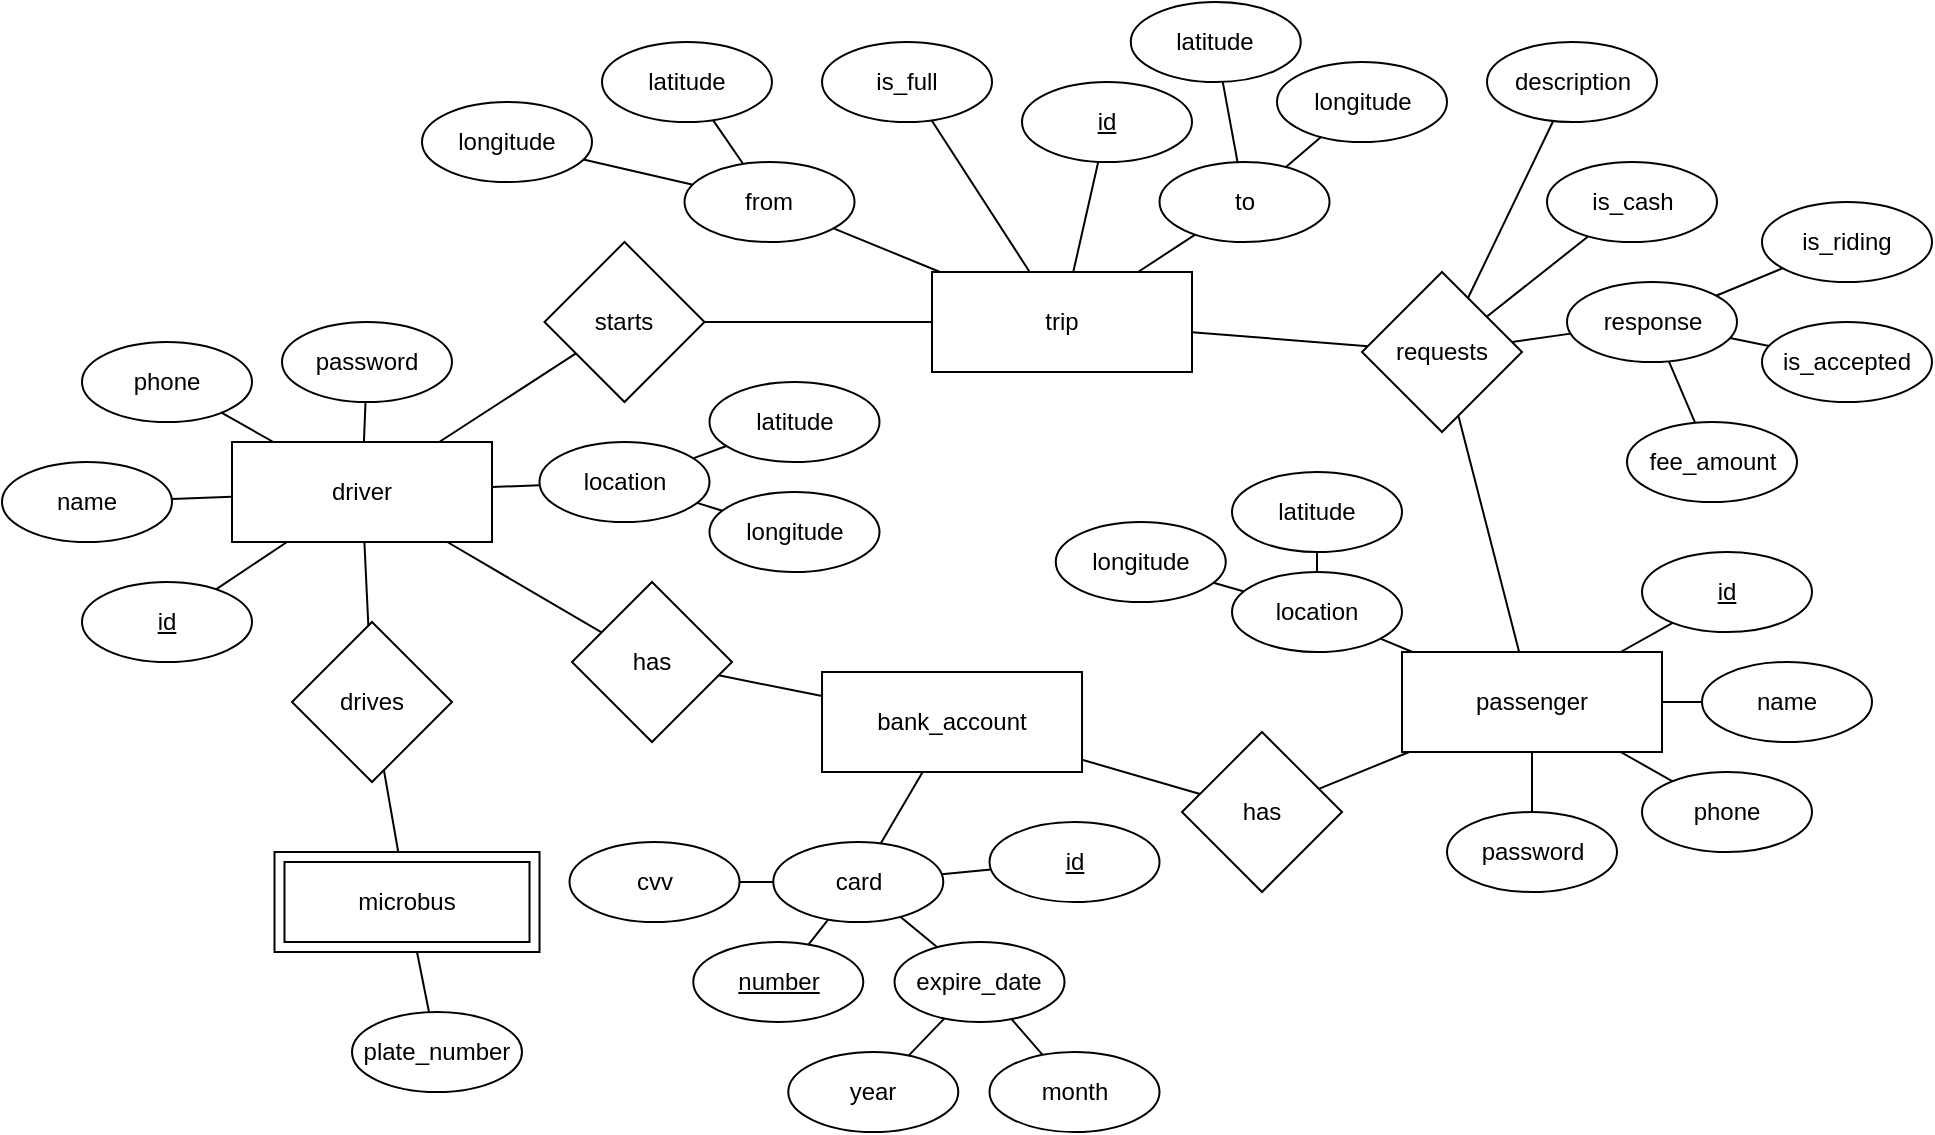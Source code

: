 <mxfile version="22.1.2" type="device">
  <diagram id="R2lEEEUBdFMjLlhIrx00" name="Page-1">
    <mxGraphModel dx="1448" dy="887" grid="1" gridSize="10" guides="1" tooltips="1" connect="1" arrows="1" fold="1" page="1" pageScale="1" pageWidth="850" pageHeight="1100" math="0" shadow="0" extFonts="Permanent Marker^https://fonts.googleapis.com/css?family=Permanent+Marker">
      <root>
        <mxCell id="0" />
        <mxCell id="1" parent="0" />
        <mxCell id="fcLKpJor5tCY-odWF6Bs-2" value="driver" style="rounded=0;whiteSpace=wrap;html=1;" parent="1" vertex="1">
          <mxGeometry x="115" y="220" width="130" height="50" as="geometry" />
        </mxCell>
        <mxCell id="fcLKpJor5tCY-odWF6Bs-4" value="passenger" style="rounded=0;whiteSpace=wrap;html=1;" parent="1" vertex="1">
          <mxGeometry x="700" y="325" width="130" height="50" as="geometry" />
        </mxCell>
        <mxCell id="fcLKpJor5tCY-odWF6Bs-6" value="trip" style="rounded=0;whiteSpace=wrap;html=1;" parent="1" vertex="1">
          <mxGeometry x="465" y="135" width="130" height="50" as="geometry" />
        </mxCell>
        <mxCell id="fcLKpJor5tCY-odWF6Bs-9" value="drives" style="rhombus;whiteSpace=wrap;html=1;" parent="1" vertex="1">
          <mxGeometry x="145" y="310" width="80" height="80" as="geometry" />
        </mxCell>
        <mxCell id="fcLKpJor5tCY-odWF6Bs-10" value="requests" style="rhombus;whiteSpace=wrap;html=1;" parent="1" vertex="1">
          <mxGeometry x="680" y="135" width="80" height="80" as="geometry" />
        </mxCell>
        <mxCell id="fcLKpJor5tCY-odWF6Bs-11" value="starts" style="rhombus;whiteSpace=wrap;html=1;" parent="1" vertex="1">
          <mxGeometry x="271.25" y="120" width="80" height="80" as="geometry" />
        </mxCell>
        <mxCell id="fcLKpJor5tCY-odWF6Bs-13" value="name" style="ellipse;whiteSpace=wrap;html=1;" parent="1" vertex="1">
          <mxGeometry y="230" width="85" height="40" as="geometry" />
        </mxCell>
        <mxCell id="fcLKpJor5tCY-odWF6Bs-14" value="phone" style="ellipse;whiteSpace=wrap;html=1;fontStyle=0" parent="1" vertex="1">
          <mxGeometry x="40" y="170" width="85" height="40" as="geometry" />
        </mxCell>
        <mxCell id="fcLKpJor5tCY-odWF6Bs-15" value="password" style="ellipse;whiteSpace=wrap;html=1;" parent="1" vertex="1">
          <mxGeometry x="140" y="160" width="85" height="40" as="geometry" />
        </mxCell>
        <mxCell id="fcLKpJor5tCY-odWF6Bs-30" value="" style="endArrow=none;html=1;rounded=0;" parent="1" source="8UVKb1uX9S5TVUbU12FL-1" target="fcLKpJor5tCY-odWF6Bs-49" edge="1">
          <mxGeometry width="50" height="50" relative="1" as="geometry">
            <mxPoint x="471.848" y="380" as="sourcePoint" />
            <mxPoint x="486.88" y="95" as="targetPoint" />
          </mxGeometry>
        </mxCell>
        <mxCell id="fcLKpJor5tCY-odWF6Bs-31" value="" style="endArrow=none;html=1;rounded=0;" parent="1" source="fcLKpJor5tCY-odWF6Bs-45" target="fcLKpJor5tCY-odWF6Bs-4" edge="1">
          <mxGeometry width="50" height="50" relative="1" as="geometry">
            <mxPoint x="625.23" y="125" as="sourcePoint" />
            <mxPoint x="675.23" y="75" as="targetPoint" />
          </mxGeometry>
        </mxCell>
        <mxCell id="fcLKpJor5tCY-odWF6Bs-32" value="" style="endArrow=none;html=1;rounded=0;" parent="1" source="fcLKpJor5tCY-odWF6Bs-4" target="fcLKpJor5tCY-odWF6Bs-40" edge="1">
          <mxGeometry width="50" height="50" relative="1" as="geometry">
            <mxPoint x="700.23" y="325" as="sourcePoint" />
            <mxPoint x="750.23" y="275" as="targetPoint" />
          </mxGeometry>
        </mxCell>
        <mxCell id="fcLKpJor5tCY-odWF6Bs-33" value="" style="endArrow=none;html=1;rounded=0;" parent="1" source="fcLKpJor5tCY-odWF6Bs-42" target="fcLKpJor5tCY-odWF6Bs-4" edge="1">
          <mxGeometry width="50" height="50" relative="1" as="geometry">
            <mxPoint x="700.23" y="325" as="sourcePoint" />
            <mxPoint x="750.23" y="275" as="targetPoint" />
          </mxGeometry>
        </mxCell>
        <mxCell id="fcLKpJor5tCY-odWF6Bs-34" value="" style="endArrow=none;html=1;rounded=0;" parent="1" source="fcLKpJor5tCY-odWF6Bs-4" target="fcLKpJor5tCY-odWF6Bs-41" edge="1">
          <mxGeometry width="50" height="50" relative="1" as="geometry">
            <mxPoint x="700.23" y="325" as="sourcePoint" />
            <mxPoint x="750.23" y="275" as="targetPoint" />
          </mxGeometry>
        </mxCell>
        <mxCell id="fcLKpJor5tCY-odWF6Bs-36" value="" style="endArrow=none;html=1;rounded=0;" parent="1" source="fcLKpJor5tCY-odWF6Bs-2" target="fcLKpJor5tCY-odWF6Bs-9" edge="1">
          <mxGeometry width="50" height="50" relative="1" as="geometry">
            <mxPoint x="480" y="-20" as="sourcePoint" />
            <mxPoint x="530" y="-70" as="targetPoint" />
          </mxGeometry>
        </mxCell>
        <mxCell id="fcLKpJor5tCY-odWF6Bs-37" value="" style="endArrow=none;html=1;rounded=0;" parent="1" source="fcLKpJor5tCY-odWF6Bs-2" target="fcLKpJor5tCY-odWF6Bs-14" edge="1">
          <mxGeometry width="50" height="50" relative="1" as="geometry">
            <mxPoint x="480" y="-20" as="sourcePoint" />
            <mxPoint x="530" y="-70" as="targetPoint" />
          </mxGeometry>
        </mxCell>
        <mxCell id="fcLKpJor5tCY-odWF6Bs-38" value="" style="endArrow=none;html=1;rounded=0;" parent="1" source="fcLKpJor5tCY-odWF6Bs-15" target="fcLKpJor5tCY-odWF6Bs-2" edge="1">
          <mxGeometry width="50" height="50" relative="1" as="geometry">
            <mxPoint x="480" y="-20" as="sourcePoint" />
            <mxPoint x="530" y="-70" as="targetPoint" />
          </mxGeometry>
        </mxCell>
        <mxCell id="fcLKpJor5tCY-odWF6Bs-39" value="" style="endArrow=none;html=1;rounded=0;" parent="1" source="fcLKpJor5tCY-odWF6Bs-2" target="fcLKpJor5tCY-odWF6Bs-13" edge="1">
          <mxGeometry width="50" height="50" relative="1" as="geometry">
            <mxPoint x="480" y="-20" as="sourcePoint" />
            <mxPoint x="530" y="-70" as="targetPoint" />
          </mxGeometry>
        </mxCell>
        <mxCell id="fcLKpJor5tCY-odWF6Bs-40" value="name" style="ellipse;whiteSpace=wrap;html=1;" parent="1" vertex="1">
          <mxGeometry x="850" y="330" width="85" height="40" as="geometry" />
        </mxCell>
        <mxCell id="fcLKpJor5tCY-odWF6Bs-41" value="phone" style="ellipse;whiteSpace=wrap;html=1;fontStyle=0" parent="1" vertex="1">
          <mxGeometry x="820" y="385" width="85" height="40" as="geometry" />
        </mxCell>
        <mxCell id="fcLKpJor5tCY-odWF6Bs-42" value="password" style="ellipse;whiteSpace=wrap;html=1;" parent="1" vertex="1">
          <mxGeometry x="722.5" y="405" width="85" height="40" as="geometry" />
        </mxCell>
        <mxCell id="fcLKpJor5tCY-odWF6Bs-44" value="has" style="rhombus;whiteSpace=wrap;html=1;" parent="1" vertex="1">
          <mxGeometry x="285" y="290" width="80" height="80" as="geometry" />
        </mxCell>
        <mxCell id="fcLKpJor5tCY-odWF6Bs-45" value="has" style="rhombus;whiteSpace=wrap;html=1;" parent="1" vertex="1">
          <mxGeometry x="590" y="365" width="80" height="80" as="geometry" />
        </mxCell>
        <mxCell id="fcLKpJor5tCY-odWF6Bs-46" value="" style="endArrow=none;html=1;rounded=0;" parent="1" source="fcLKpJor5tCY-odWF6Bs-44" target="fcLKpJor5tCY-odWF6Bs-2" edge="1">
          <mxGeometry width="50" height="50" relative="1" as="geometry">
            <mxPoint x="478" y="-32" as="sourcePoint" />
            <mxPoint x="493" y="-90" as="targetPoint" />
          </mxGeometry>
        </mxCell>
        <mxCell id="fcLKpJor5tCY-odWF6Bs-47" value="" style="endArrow=none;html=1;rounded=0;" parent="1" source="fcLKpJor5tCY-odWF6Bs-44" target="8UVKb1uX9S5TVUbU12FL-1" edge="1">
          <mxGeometry width="50" height="50" relative="1" as="geometry">
            <mxPoint x="230.38" y="129" as="sourcePoint" />
            <mxPoint x="410.01" y="344.05" as="targetPoint" />
          </mxGeometry>
        </mxCell>
        <mxCell id="fcLKpJor5tCY-odWF6Bs-48" value="" style="endArrow=none;html=1;rounded=0;" parent="1" source="fcLKpJor5tCY-odWF6Bs-45" target="8UVKb1uX9S5TVUbU12FL-1" edge="1">
          <mxGeometry width="50" height="50" relative="1" as="geometry">
            <mxPoint x="344.88" y="202" as="sourcePoint" />
            <mxPoint x="542.51" y="376.546" as="targetPoint" />
          </mxGeometry>
        </mxCell>
        <mxCell id="fcLKpJor5tCY-odWF6Bs-49" value="card" style="ellipse;whiteSpace=wrap;html=1;" parent="1" vertex="1">
          <mxGeometry x="385.64" y="420" width="85" height="40" as="geometry" />
        </mxCell>
        <mxCell id="fcLKpJor5tCY-odWF6Bs-51" value="cvv" style="ellipse;whiteSpace=wrap;html=1;" parent="1" vertex="1">
          <mxGeometry x="283.76" y="420" width="85" height="40" as="geometry" />
        </mxCell>
        <mxCell id="fcLKpJor5tCY-odWF6Bs-52" value="year" style="ellipse;whiteSpace=wrap;html=1;" parent="1" vertex="1">
          <mxGeometry x="393.14" y="525" width="85" height="40" as="geometry" />
        </mxCell>
        <mxCell id="fcLKpJor5tCY-odWF6Bs-53" value="month" style="ellipse;whiteSpace=wrap;html=1;" parent="1" vertex="1">
          <mxGeometry x="493.76" y="525" width="85" height="40" as="geometry" />
        </mxCell>
        <mxCell id="fcLKpJor5tCY-odWF6Bs-54" value="expire_date" style="ellipse;whiteSpace=wrap;html=1;" parent="1" vertex="1">
          <mxGeometry x="446.26" y="470" width="85" height="40" as="geometry" />
        </mxCell>
        <mxCell id="fcLKpJor5tCY-odWF6Bs-55" value="" style="endArrow=none;html=1;rounded=0;" parent="1" source="fcLKpJor5tCY-odWF6Bs-74" target="fcLKpJor5tCY-odWF6Bs-4" edge="1">
          <mxGeometry width="50" height="50" relative="1" as="geometry">
            <mxPoint x="775.23" y="260" as="sourcePoint" />
            <mxPoint x="795.23" y="240" as="targetPoint" />
          </mxGeometry>
        </mxCell>
        <mxCell id="fcLKpJor5tCY-odWF6Bs-57" value="" style="endArrow=none;html=1;rounded=0;" parent="1" source="fcLKpJor5tCY-odWF6Bs-2" target="fcLKpJor5tCY-odWF6Bs-73" edge="1">
          <mxGeometry width="50" height="50" relative="1" as="geometry">
            <mxPoint x="660" y="-15" as="sourcePoint" />
            <mxPoint x="680" y="-35" as="targetPoint" />
          </mxGeometry>
        </mxCell>
        <mxCell id="fcLKpJor5tCY-odWF6Bs-62" value="" style="endArrow=none;html=1;rounded=0;" parent="1" source="fcLKpJor5tCY-odWF6Bs-4" target="fcLKpJor5tCY-odWF6Bs-10" edge="1">
          <mxGeometry width="50" height="50" relative="1" as="geometry">
            <mxPoint x="298.73" y="-150" as="sourcePoint" />
            <mxPoint x="670.003" y="87.727" as="targetPoint" />
          </mxGeometry>
        </mxCell>
        <mxCell id="fcLKpJor5tCY-odWF6Bs-63" value="" style="endArrow=none;html=1;rounded=0;" parent="1" source="fcLKpJor5tCY-odWF6Bs-52" target="fcLKpJor5tCY-odWF6Bs-54" edge="1">
          <mxGeometry width="50" height="50" relative="1" as="geometry">
            <mxPoint x="448.14" y="395" as="sourcePoint" />
            <mxPoint x="468.14" y="375" as="targetPoint" />
          </mxGeometry>
        </mxCell>
        <mxCell id="fcLKpJor5tCY-odWF6Bs-64" value="" style="endArrow=none;html=1;rounded=0;" parent="1" source="fcLKpJor5tCY-odWF6Bs-53" target="fcLKpJor5tCY-odWF6Bs-54" edge="1">
          <mxGeometry width="50" height="50" relative="1" as="geometry">
            <mxPoint x="458.14" y="405" as="sourcePoint" />
            <mxPoint x="478.14" y="385" as="targetPoint" />
          </mxGeometry>
        </mxCell>
        <mxCell id="fcLKpJor5tCY-odWF6Bs-65" value="" style="endArrow=none;html=1;rounded=0;" parent="1" source="fcLKpJor5tCY-odWF6Bs-54" target="fcLKpJor5tCY-odWF6Bs-49" edge="1">
          <mxGeometry width="50" height="50" relative="1" as="geometry">
            <mxPoint x="423.14" y="415" as="sourcePoint" />
            <mxPoint x="443.14" y="395" as="targetPoint" />
          </mxGeometry>
        </mxCell>
        <mxCell id="fcLKpJor5tCY-odWF6Bs-66" value="" style="endArrow=none;html=1;rounded=0;" parent="1" source="fcLKpJor5tCY-odWF6Bs-51" target="fcLKpJor5tCY-odWF6Bs-49" edge="1">
          <mxGeometry width="50" height="50" relative="1" as="geometry">
            <mxPoint x="433.14" y="425" as="sourcePoint" />
            <mxPoint x="453.14" y="405" as="targetPoint" />
          </mxGeometry>
        </mxCell>
        <mxCell id="fcLKpJor5tCY-odWF6Bs-67" value="number" style="ellipse;whiteSpace=wrap;html=1;fontStyle=4" parent="1" vertex="1">
          <mxGeometry x="345.64" y="470" width="85" height="40" as="geometry" />
        </mxCell>
        <mxCell id="fcLKpJor5tCY-odWF6Bs-68" value="" style="endArrow=none;html=1;rounded=0;" parent="1" source="fcLKpJor5tCY-odWF6Bs-67" target="fcLKpJor5tCY-odWF6Bs-49" edge="1">
          <mxGeometry width="50" height="50" relative="1" as="geometry">
            <mxPoint x="145.14" y="423" as="sourcePoint" />
            <mxPoint x="162.14" y="427" as="targetPoint" />
          </mxGeometry>
        </mxCell>
        <mxCell id="fcLKpJor5tCY-odWF6Bs-69" value="plate_number" style="ellipse;whiteSpace=wrap;html=1;fontStyle=0" parent="1" vertex="1">
          <mxGeometry x="175" y="505" width="85" height="40" as="geometry" />
        </mxCell>
        <mxCell id="fcLKpJor5tCY-odWF6Bs-73" value="id" style="ellipse;whiteSpace=wrap;html=1;fontStyle=4" parent="1" vertex="1">
          <mxGeometry x="40" y="290" width="85" height="40" as="geometry" />
        </mxCell>
        <mxCell id="fcLKpJor5tCY-odWF6Bs-74" value="id" style="ellipse;whiteSpace=wrap;html=1;fontStyle=4" parent="1" vertex="1">
          <mxGeometry x="820" y="275" width="85" height="40" as="geometry" />
        </mxCell>
        <mxCell id="fcLKpJor5tCY-odWF6Bs-76" value="microbus" style="shape=ext;margin=3;double=1;whiteSpace=wrap;html=1;align=center;" parent="1" vertex="1">
          <mxGeometry x="136.25" y="425" width="132.5" height="50" as="geometry" />
        </mxCell>
        <mxCell id="fcLKpJor5tCY-odWF6Bs-77" value="" style="endArrow=none;html=1;rounded=0;" parent="1" source="fcLKpJor5tCY-odWF6Bs-9" target="fcLKpJor5tCY-odWF6Bs-76" edge="1">
          <mxGeometry width="50" height="50" relative="1" as="geometry">
            <mxPoint x="248.13" y="255" as="sourcePoint" />
            <mxPoint x="216.13" y="318" as="targetPoint" />
          </mxGeometry>
        </mxCell>
        <mxCell id="fcLKpJor5tCY-odWF6Bs-78" value="" style="endArrow=none;html=1;rounded=0;" parent="1" source="fcLKpJor5tCY-odWF6Bs-76" target="fcLKpJor5tCY-odWF6Bs-69" edge="1">
          <mxGeometry width="50" height="50" relative="1" as="geometry">
            <mxPoint x="186.13" y="368" as="sourcePoint" />
            <mxPoint x="143.13" y="425" as="targetPoint" />
          </mxGeometry>
        </mxCell>
        <mxCell id="fcLKpJor5tCY-odWF6Bs-81" value="" style="endArrow=none;html=1;rounded=0;" parent="1" source="fcLKpJor5tCY-odWF6Bs-11" target="fcLKpJor5tCY-odWF6Bs-2" edge="1">
          <mxGeometry width="50" height="50" relative="1" as="geometry">
            <mxPoint x="303" y="-21" as="sourcePoint" />
            <mxPoint x="280" y="25" as="targetPoint" />
          </mxGeometry>
        </mxCell>
        <mxCell id="fcLKpJor5tCY-odWF6Bs-82" value="" style="endArrow=none;html=1;rounded=0;" parent="1" source="fcLKpJor5tCY-odWF6Bs-11" target="fcLKpJor5tCY-odWF6Bs-6" edge="1">
          <mxGeometry width="50" height="50" relative="1" as="geometry">
            <mxPoint x="376" y="31" as="sourcePoint" />
            <mxPoint x="333" y="39" as="targetPoint" />
            <Array as="points" />
          </mxGeometry>
        </mxCell>
        <mxCell id="fcLKpJor5tCY-odWF6Bs-84" value="" style="endArrow=none;html=1;rounded=0;" parent="1" source="fcLKpJor5tCY-odWF6Bs-10" target="fcLKpJor5tCY-odWF6Bs-6" edge="1">
          <mxGeometry width="50" height="50" relative="1" as="geometry">
            <mxPoint x="430" y="5" as="sourcePoint" />
            <mxPoint x="491" y="-60" as="targetPoint" />
            <Array as="points" />
          </mxGeometry>
        </mxCell>
        <mxCell id="fcLKpJor5tCY-odWF6Bs-97" value="longitude" style="ellipse;whiteSpace=wrap;html=1;" parent="1" vertex="1">
          <mxGeometry x="526.88" y="260" width="85" height="40" as="geometry" />
        </mxCell>
        <mxCell id="fcLKpJor5tCY-odWF6Bs-98" value="latitude" style="ellipse;whiteSpace=wrap;html=1;" parent="1" vertex="1">
          <mxGeometry x="615" y="235" width="85" height="40" as="geometry" />
        </mxCell>
        <mxCell id="fcLKpJor5tCY-odWF6Bs-108" value="id" style="ellipse;whiteSpace=wrap;html=1;fontStyle=4" parent="1" vertex="1">
          <mxGeometry x="510" y="40" width="85" height="40" as="geometry" />
        </mxCell>
        <mxCell id="fcLKpJor5tCY-odWF6Bs-109" value="" style="endArrow=none;html=1;rounded=0;" parent="1" source="fcLKpJor5tCY-odWF6Bs-108" target="fcLKpJor5tCY-odWF6Bs-6" edge="1">
          <mxGeometry width="50" height="50" relative="1" as="geometry">
            <mxPoint x="627.88" y="59" as="sourcePoint" />
            <mxPoint x="557.88" y="10" as="targetPoint" />
          </mxGeometry>
        </mxCell>
        <mxCell id="fcLKpJor5tCY-odWF6Bs-114" value="" style="endArrow=none;html=1;rounded=0;" parent="1" source="fcLKpJor5tCY-odWF6Bs-143" target="fcLKpJor5tCY-odWF6Bs-2" edge="1">
          <mxGeometry width="50" height="50" relative="1" as="geometry">
            <mxPoint x="331.364" y="216.364" as="sourcePoint" />
            <mxPoint x="315" y="68" as="targetPoint" />
          </mxGeometry>
        </mxCell>
        <mxCell id="fcLKpJor5tCY-odWF6Bs-118" value="" style="endArrow=none;html=1;rounded=0;" parent="1" source="fcLKpJor5tCY-odWF6Bs-138" target="fcLKpJor5tCY-odWF6Bs-4" edge="1">
          <mxGeometry width="50" height="50" relative="1" as="geometry">
            <mxPoint x="699.209" y="258.291" as="sourcePoint" />
            <mxPoint x="582" y="-174" as="targetPoint" />
            <Array as="points" />
          </mxGeometry>
        </mxCell>
        <mxCell id="fcLKpJor5tCY-odWF6Bs-119" value="description" style="ellipse;whiteSpace=wrap;html=1;" parent="1" vertex="1">
          <mxGeometry x="742.5" y="20" width="85" height="40" as="geometry" />
        </mxCell>
        <mxCell id="fcLKpJor5tCY-odWF6Bs-120" value="" style="endArrow=none;html=1;rounded=0;" parent="1" source="fcLKpJor5tCY-odWF6Bs-119" target="fcLKpJor5tCY-odWF6Bs-10" edge="1">
          <mxGeometry width="50" height="50" relative="1" as="geometry">
            <mxPoint x="540" y="474" as="sourcePoint" />
            <mxPoint x="743" y="240" as="targetPoint" />
          </mxGeometry>
        </mxCell>
        <mxCell id="fcLKpJor5tCY-odWF6Bs-121" value="response" style="ellipse;whiteSpace=wrap;html=1;" parent="1" vertex="1">
          <mxGeometry x="782.5" y="140" width="85" height="40" as="geometry" />
        </mxCell>
        <mxCell id="fcLKpJor5tCY-odWF6Bs-122" value="" style="endArrow=none;html=1;rounded=0;" parent="1" source="fcLKpJor5tCY-odWF6Bs-121" target="fcLKpJor5tCY-odWF6Bs-10" edge="1">
          <mxGeometry width="50" height="50" relative="1" as="geometry">
            <mxPoint x="467" y="157" as="sourcePoint" />
            <mxPoint x="589" y="111" as="targetPoint" />
          </mxGeometry>
        </mxCell>
        <mxCell id="fcLKpJor5tCY-odWF6Bs-123" value="is_cash" style="ellipse;whiteSpace=wrap;html=1;" parent="1" vertex="1">
          <mxGeometry x="772.5" y="80" width="85" height="40" as="geometry" />
        </mxCell>
        <mxCell id="fcLKpJor5tCY-odWF6Bs-124" value="" style="endArrow=none;html=1;rounded=0;" parent="1" source="fcLKpJor5tCY-odWF6Bs-123" target="fcLKpJor5tCY-odWF6Bs-10" edge="1">
          <mxGeometry width="50" height="50" relative="1" as="geometry">
            <mxPoint x="457" y="223" as="sourcePoint" />
            <mxPoint x="595" y="117" as="targetPoint" />
          </mxGeometry>
        </mxCell>
        <mxCell id="fcLKpJor5tCY-odWF6Bs-125" value="is_accepted" style="ellipse;whiteSpace=wrap;html=1;" parent="1" vertex="1">
          <mxGeometry x="880" y="160" width="85" height="40" as="geometry" />
        </mxCell>
        <mxCell id="fcLKpJor5tCY-odWF6Bs-126" value="fee_amount" style="ellipse;whiteSpace=wrap;html=1;" parent="1" vertex="1">
          <mxGeometry x="812.5" y="210" width="85" height="40" as="geometry" />
        </mxCell>
        <mxCell id="fcLKpJor5tCY-odWF6Bs-127" value="is_riding" style="ellipse;whiteSpace=wrap;html=1;" parent="1" vertex="1">
          <mxGeometry x="880" y="100" width="85" height="40" as="geometry" />
        </mxCell>
        <mxCell id="fcLKpJor5tCY-odWF6Bs-130" value="" style="endArrow=none;html=1;rounded=0;" parent="1" source="fcLKpJor5tCY-odWF6Bs-125" target="fcLKpJor5tCY-odWF6Bs-121" edge="1">
          <mxGeometry width="50" height="50" relative="1" as="geometry">
            <mxPoint x="506" y="202" as="sourcePoint" />
            <mxPoint x="597" y="119" as="targetPoint" />
          </mxGeometry>
        </mxCell>
        <mxCell id="fcLKpJor5tCY-odWF6Bs-131" value="" style="endArrow=none;html=1;rounded=0;" parent="1" source="fcLKpJor5tCY-odWF6Bs-126" target="fcLKpJor5tCY-odWF6Bs-121" edge="1">
          <mxGeometry width="50" height="50" relative="1" as="geometry">
            <mxPoint x="399" y="227" as="sourcePoint" />
            <mxPoint x="445" y="223" as="targetPoint" />
          </mxGeometry>
        </mxCell>
        <mxCell id="fcLKpJor5tCY-odWF6Bs-132" value="" style="endArrow=none;html=1;rounded=0;" parent="1" source="fcLKpJor5tCY-odWF6Bs-127" target="fcLKpJor5tCY-odWF6Bs-121" edge="1">
          <mxGeometry width="50" height="50" relative="1" as="geometry">
            <mxPoint x="416" y="269" as="sourcePoint" />
            <mxPoint x="463" y="236" as="targetPoint" />
          </mxGeometry>
        </mxCell>
        <mxCell id="fcLKpJor5tCY-odWF6Bs-138" value="location" style="ellipse;whiteSpace=wrap;html=1;" parent="1" vertex="1">
          <mxGeometry x="615" y="285" width="85" height="40" as="geometry" />
        </mxCell>
        <mxCell id="fcLKpJor5tCY-odWF6Bs-139" value="" style="endArrow=none;html=1;rounded=0;" parent="1" source="fcLKpJor5tCY-odWF6Bs-138" target="fcLKpJor5tCY-odWF6Bs-98" edge="1">
          <mxGeometry width="50" height="50" relative="1" as="geometry">
            <mxPoint x="341.364" y="226.364" as="sourcePoint" />
            <mxPoint x="255" y="243" as="targetPoint" />
          </mxGeometry>
        </mxCell>
        <mxCell id="fcLKpJor5tCY-odWF6Bs-140" value="" style="endArrow=none;html=1;rounded=0;" parent="1" source="fcLKpJor5tCY-odWF6Bs-138" target="fcLKpJor5tCY-odWF6Bs-97" edge="1">
          <mxGeometry width="50" height="50" relative="1" as="geometry">
            <mxPoint x="351.364" y="236.364" as="sourcePoint" />
            <mxPoint x="265" y="253" as="targetPoint" />
          </mxGeometry>
        </mxCell>
        <mxCell id="fcLKpJor5tCY-odWF6Bs-141" value="longitude" style="ellipse;whiteSpace=wrap;html=1;" parent="1" vertex="1">
          <mxGeometry x="353.75" y="245" width="85" height="40" as="geometry" />
        </mxCell>
        <mxCell id="fcLKpJor5tCY-odWF6Bs-142" value="latitude" style="ellipse;whiteSpace=wrap;html=1;" parent="1" vertex="1">
          <mxGeometry x="353.75" y="190" width="85" height="40" as="geometry" />
        </mxCell>
        <mxCell id="fcLKpJor5tCY-odWF6Bs-143" value="location" style="ellipse;whiteSpace=wrap;html=1;" parent="1" vertex="1">
          <mxGeometry x="268.75" y="220" width="85" height="40" as="geometry" />
        </mxCell>
        <mxCell id="fcLKpJor5tCY-odWF6Bs-144" value="" style="endArrow=none;html=1;rounded=0;" parent="1" source="fcLKpJor5tCY-odWF6Bs-143" target="fcLKpJor5tCY-odWF6Bs-142" edge="1">
          <mxGeometry width="50" height="50" relative="1" as="geometry">
            <mxPoint x="204.484" y="186.364" as="sourcePoint" />
            <mxPoint x="118.12" y="203" as="targetPoint" />
          </mxGeometry>
        </mxCell>
        <mxCell id="fcLKpJor5tCY-odWF6Bs-145" value="" style="endArrow=none;html=1;rounded=0;" parent="1" source="fcLKpJor5tCY-odWF6Bs-143" target="fcLKpJor5tCY-odWF6Bs-141" edge="1">
          <mxGeometry width="50" height="50" relative="1" as="geometry">
            <mxPoint x="214.484" y="196.364" as="sourcePoint" />
            <mxPoint x="128.12" y="213" as="targetPoint" />
          </mxGeometry>
        </mxCell>
        <mxCell id="fcLKpJor5tCY-odWF6Bs-152" value="is_full" style="ellipse;whiteSpace=wrap;html=1;fontStyle=0" parent="1" vertex="1">
          <mxGeometry x="410.01" y="20" width="85" height="40" as="geometry" />
        </mxCell>
        <mxCell id="fcLKpJor5tCY-odWF6Bs-153" value="" style="endArrow=none;html=1;rounded=0;" parent="1" source="fcLKpJor5tCY-odWF6Bs-6" target="fcLKpJor5tCY-odWF6Bs-152" edge="1">
          <mxGeometry width="50" height="50" relative="1" as="geometry">
            <mxPoint x="527" y="80" as="sourcePoint" />
            <mxPoint x="529" y="100" as="targetPoint" />
          </mxGeometry>
        </mxCell>
        <mxCell id="fcLKpJor5tCY-odWF6Bs-154" value="longitude" style="ellipse;whiteSpace=wrap;html=1;" parent="1" vertex="1">
          <mxGeometry x="210" y="50" width="85" height="40" as="geometry" />
        </mxCell>
        <mxCell id="fcLKpJor5tCY-odWF6Bs-155" value="latitude" style="ellipse;whiteSpace=wrap;html=1;" parent="1" vertex="1">
          <mxGeometry x="300" y="20" width="85" height="40" as="geometry" />
        </mxCell>
        <mxCell id="fcLKpJor5tCY-odWF6Bs-156" value="from" style="ellipse;whiteSpace=wrap;html=1;" parent="1" vertex="1">
          <mxGeometry x="341.26" y="80" width="85" height="40" as="geometry" />
        </mxCell>
        <mxCell id="fcLKpJor5tCY-odWF6Bs-157" value="" style="endArrow=none;html=1;rounded=0;" parent="1" source="fcLKpJor5tCY-odWF6Bs-156" target="fcLKpJor5tCY-odWF6Bs-155" edge="1">
          <mxGeometry width="50" height="50" relative="1" as="geometry">
            <mxPoint x="371.994" y="-193.636" as="sourcePoint" />
            <mxPoint x="285.63" y="-177" as="targetPoint" />
          </mxGeometry>
        </mxCell>
        <mxCell id="fcLKpJor5tCY-odWF6Bs-158" value="" style="endArrow=none;html=1;rounded=0;" parent="1" source="fcLKpJor5tCY-odWF6Bs-156" target="fcLKpJor5tCY-odWF6Bs-154" edge="1">
          <mxGeometry width="50" height="50" relative="1" as="geometry">
            <mxPoint x="381.994" y="-183.636" as="sourcePoint" />
            <mxPoint x="295.63" y="-167" as="targetPoint" />
          </mxGeometry>
        </mxCell>
        <mxCell id="fcLKpJor5tCY-odWF6Bs-160" value="longitude" style="ellipse;whiteSpace=wrap;html=1;" parent="1" vertex="1">
          <mxGeometry x="637.5" y="30" width="85" height="40" as="geometry" />
        </mxCell>
        <mxCell id="fcLKpJor5tCY-odWF6Bs-161" value="latitude" style="ellipse;whiteSpace=wrap;html=1;" parent="1" vertex="1">
          <mxGeometry x="564.38" width="85" height="40" as="geometry" />
        </mxCell>
        <mxCell id="fcLKpJor5tCY-odWF6Bs-162" value="to" style="ellipse;whiteSpace=wrap;html=1;" parent="1" vertex="1">
          <mxGeometry x="578.76" y="80" width="85" height="40" as="geometry" />
        </mxCell>
        <mxCell id="fcLKpJor5tCY-odWF6Bs-163" value="" style="endArrow=none;html=1;rounded=0;" parent="1" source="fcLKpJor5tCY-odWF6Bs-162" target="fcLKpJor5tCY-odWF6Bs-161" edge="1">
          <mxGeometry width="50" height="50" relative="1" as="geometry">
            <mxPoint x="519.504" y="-183.636" as="sourcePoint" />
            <mxPoint x="433.14" y="-167" as="targetPoint" />
          </mxGeometry>
        </mxCell>
        <mxCell id="fcLKpJor5tCY-odWF6Bs-164" value="" style="endArrow=none;html=1;rounded=0;" parent="1" source="fcLKpJor5tCY-odWF6Bs-162" target="fcLKpJor5tCY-odWF6Bs-160" edge="1">
          <mxGeometry width="50" height="50" relative="1" as="geometry">
            <mxPoint x="529.504" y="-173.636" as="sourcePoint" />
            <mxPoint x="443.14" y="-157" as="targetPoint" />
          </mxGeometry>
        </mxCell>
        <mxCell id="fcLKpJor5tCY-odWF6Bs-165" value="" style="endArrow=none;html=1;rounded=0;" parent="1" source="fcLKpJor5tCY-odWF6Bs-162" target="fcLKpJor5tCY-odWF6Bs-6" edge="1">
          <mxGeometry width="50" height="50" relative="1" as="geometry">
            <mxPoint x="489" y="80" as="sourcePoint" />
            <mxPoint x="456" y="103" as="targetPoint" />
          </mxGeometry>
        </mxCell>
        <mxCell id="fcLKpJor5tCY-odWF6Bs-166" value="" style="endArrow=none;html=1;rounded=0;" parent="1" source="fcLKpJor5tCY-odWF6Bs-6" target="fcLKpJor5tCY-odWF6Bs-156" edge="1">
          <mxGeometry width="50" height="50" relative="1" as="geometry">
            <mxPoint x="499" y="90" as="sourcePoint" />
            <mxPoint x="466" y="113" as="targetPoint" />
          </mxGeometry>
        </mxCell>
        <mxCell id="8UVKb1uX9S5TVUbU12FL-1" value="bank_account" style="rounded=0;whiteSpace=wrap;html=1;" parent="1" vertex="1">
          <mxGeometry x="410.01" y="335" width="130" height="50" as="geometry" />
        </mxCell>
        <mxCell id="8UVKb1uX9S5TVUbU12FL-2" value="id" style="ellipse;whiteSpace=wrap;html=1;fontStyle=4" parent="1" vertex="1">
          <mxGeometry x="493.76" y="410" width="85" height="40" as="geometry" />
        </mxCell>
        <mxCell id="8UVKb1uX9S5TVUbU12FL-3" value="" style="endArrow=none;html=1;rounded=0;" parent="1" source="8UVKb1uX9S5TVUbU12FL-2" target="fcLKpJor5tCY-odWF6Bs-49" edge="1">
          <mxGeometry width="50" height="50" relative="1" as="geometry">
            <mxPoint x="470" y="395" as="sourcePoint" />
            <mxPoint x="449" y="431" as="targetPoint" />
          </mxGeometry>
        </mxCell>
      </root>
    </mxGraphModel>
  </diagram>
</mxfile>
